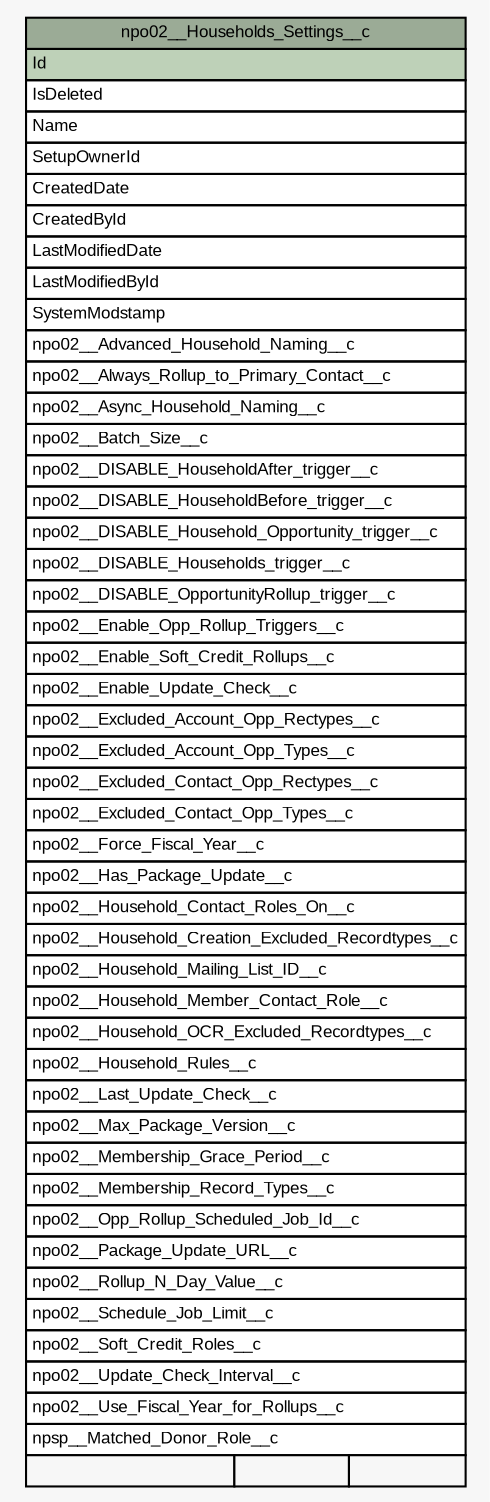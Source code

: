// dot 2.40.1 on Mac OS X 10.12.6
// SchemaSpy rev 590
digraph "npo02__Households_Settings__c" {
  graph [
    rankdir="RL"
    bgcolor="#f7f7f7"
    nodesep="0.18"
    ranksep="0.46"
    fontname="Arial"
    fontsize="8"
  ];
  node [
    fontname="Arial"
    fontsize="8"
    shape="plaintext"
  ];
  edge [
    arrowsize="0.8"
  ];
  "npo02__Households_Settings__c" [
    label=<
    <TABLE BORDER="0" CELLBORDER="1" CELLSPACING="0" BGCOLOR="#ffffff">
      <TR><TD COLSPAN="3" BGCOLOR="#9bab96" ALIGN="CENTER">npo02__Households_Settings__c</TD></TR>
      <TR><TD PORT="Id" COLSPAN="3" BGCOLOR="#bed1b8" ALIGN="LEFT">Id</TD></TR>
      <TR><TD PORT="IsDeleted" COLSPAN="3" ALIGN="LEFT">IsDeleted</TD></TR>
      <TR><TD PORT="Name" COLSPAN="3" ALIGN="LEFT">Name</TD></TR>
      <TR><TD PORT="SetupOwnerId" COLSPAN="3" ALIGN="LEFT">SetupOwnerId</TD></TR>
      <TR><TD PORT="CreatedDate" COLSPAN="3" ALIGN="LEFT">CreatedDate</TD></TR>
      <TR><TD PORT="CreatedById" COLSPAN="3" ALIGN="LEFT">CreatedById</TD></TR>
      <TR><TD PORT="LastModifiedDate" COLSPAN="3" ALIGN="LEFT">LastModifiedDate</TD></TR>
      <TR><TD PORT="LastModifiedById" COLSPAN="3" ALIGN="LEFT">LastModifiedById</TD></TR>
      <TR><TD PORT="SystemModstamp" COLSPAN="3" ALIGN="LEFT">SystemModstamp</TD></TR>
      <TR><TD PORT="npo02__Advanced_Household_Naming__c" COLSPAN="3" ALIGN="LEFT">npo02__Advanced_Household_Naming__c</TD></TR>
      <TR><TD PORT="npo02__Always_Rollup_to_Primary_Contact__c" COLSPAN="3" ALIGN="LEFT">npo02__Always_Rollup_to_Primary_Contact__c</TD></TR>
      <TR><TD PORT="npo02__Async_Household_Naming__c" COLSPAN="3" ALIGN="LEFT">npo02__Async_Household_Naming__c</TD></TR>
      <TR><TD PORT="npo02__Batch_Size__c" COLSPAN="3" ALIGN="LEFT">npo02__Batch_Size__c</TD></TR>
      <TR><TD PORT="npo02__DISABLE_HouseholdAfter_trigger__c" COLSPAN="3" ALIGN="LEFT">npo02__DISABLE_HouseholdAfter_trigger__c</TD></TR>
      <TR><TD PORT="npo02__DISABLE_HouseholdBefore_trigger__c" COLSPAN="3" ALIGN="LEFT">npo02__DISABLE_HouseholdBefore_trigger__c</TD></TR>
      <TR><TD PORT="npo02__DISABLE_Household_Opportunity_trigger__c" COLSPAN="3" ALIGN="LEFT">npo02__DISABLE_Household_Opportunity_trigger__c</TD></TR>
      <TR><TD PORT="npo02__DISABLE_Households_trigger__c" COLSPAN="3" ALIGN="LEFT">npo02__DISABLE_Households_trigger__c</TD></TR>
      <TR><TD PORT="npo02__DISABLE_OpportunityRollup_trigger__c" COLSPAN="3" ALIGN="LEFT">npo02__DISABLE_OpportunityRollup_trigger__c</TD></TR>
      <TR><TD PORT="npo02__Enable_Opp_Rollup_Triggers__c" COLSPAN="3" ALIGN="LEFT">npo02__Enable_Opp_Rollup_Triggers__c</TD></TR>
      <TR><TD PORT="npo02__Enable_Soft_Credit_Rollups__c" COLSPAN="3" ALIGN="LEFT">npo02__Enable_Soft_Credit_Rollups__c</TD></TR>
      <TR><TD PORT="npo02__Enable_Update_Check__c" COLSPAN="3" ALIGN="LEFT">npo02__Enable_Update_Check__c</TD></TR>
      <TR><TD PORT="npo02__Excluded_Account_Opp_Rectypes__c" COLSPAN="3" ALIGN="LEFT">npo02__Excluded_Account_Opp_Rectypes__c</TD></TR>
      <TR><TD PORT="npo02__Excluded_Account_Opp_Types__c" COLSPAN="3" ALIGN="LEFT">npo02__Excluded_Account_Opp_Types__c</TD></TR>
      <TR><TD PORT="npo02__Excluded_Contact_Opp_Rectypes__c" COLSPAN="3" ALIGN="LEFT">npo02__Excluded_Contact_Opp_Rectypes__c</TD></TR>
      <TR><TD PORT="npo02__Excluded_Contact_Opp_Types__c" COLSPAN="3" ALIGN="LEFT">npo02__Excluded_Contact_Opp_Types__c</TD></TR>
      <TR><TD PORT="npo02__Force_Fiscal_Year__c" COLSPAN="3" ALIGN="LEFT">npo02__Force_Fiscal_Year__c</TD></TR>
      <TR><TD PORT="npo02__Has_Package_Update__c" COLSPAN="3" ALIGN="LEFT">npo02__Has_Package_Update__c</TD></TR>
      <TR><TD PORT="npo02__Household_Contact_Roles_On__c" COLSPAN="3" ALIGN="LEFT">npo02__Household_Contact_Roles_On__c</TD></TR>
      <TR><TD PORT="npo02__Household_Creation_Excluded_Recordtypes__c" COLSPAN="3" ALIGN="LEFT">npo02__Household_Creation_Excluded_Recordtypes__c</TD></TR>
      <TR><TD PORT="npo02__Household_Mailing_List_ID__c" COLSPAN="3" ALIGN="LEFT">npo02__Household_Mailing_List_ID__c</TD></TR>
      <TR><TD PORT="npo02__Household_Member_Contact_Role__c" COLSPAN="3" ALIGN="LEFT">npo02__Household_Member_Contact_Role__c</TD></TR>
      <TR><TD PORT="npo02__Household_OCR_Excluded_Recordtypes__c" COLSPAN="3" ALIGN="LEFT">npo02__Household_OCR_Excluded_Recordtypes__c</TD></TR>
      <TR><TD PORT="npo02__Household_Rules__c" COLSPAN="3" ALIGN="LEFT">npo02__Household_Rules__c</TD></TR>
      <TR><TD PORT="npo02__Last_Update_Check__c" COLSPAN="3" ALIGN="LEFT">npo02__Last_Update_Check__c</TD></TR>
      <TR><TD PORT="npo02__Max_Package_Version__c" COLSPAN="3" ALIGN="LEFT">npo02__Max_Package_Version__c</TD></TR>
      <TR><TD PORT="npo02__Membership_Grace_Period__c" COLSPAN="3" ALIGN="LEFT">npo02__Membership_Grace_Period__c</TD></TR>
      <TR><TD PORT="npo02__Membership_Record_Types__c" COLSPAN="3" ALIGN="LEFT">npo02__Membership_Record_Types__c</TD></TR>
      <TR><TD PORT="npo02__Opp_Rollup_Scheduled_Job_Id__c" COLSPAN="3" ALIGN="LEFT">npo02__Opp_Rollup_Scheduled_Job_Id__c</TD></TR>
      <TR><TD PORT="npo02__Package_Update_URL__c" COLSPAN="3" ALIGN="LEFT">npo02__Package_Update_URL__c</TD></TR>
      <TR><TD PORT="npo02__Rollup_N_Day_Value__c" COLSPAN="3" ALIGN="LEFT">npo02__Rollup_N_Day_Value__c</TD></TR>
      <TR><TD PORT="npo02__Schedule_Job_Limit__c" COLSPAN="3" ALIGN="LEFT">npo02__Schedule_Job_Limit__c</TD></TR>
      <TR><TD PORT="npo02__Soft_Credit_Roles__c" COLSPAN="3" ALIGN="LEFT">npo02__Soft_Credit_Roles__c</TD></TR>
      <TR><TD PORT="npo02__Update_Check_Interval__c" COLSPAN="3" ALIGN="LEFT">npo02__Update_Check_Interval__c</TD></TR>
      <TR><TD PORT="npo02__Use_Fiscal_Year_for_Rollups__c" COLSPAN="3" ALIGN="LEFT">npo02__Use_Fiscal_Year_for_Rollups__c</TD></TR>
      <TR><TD PORT="npsp__Matched_Donor_Role__c" COLSPAN="3" ALIGN="LEFT">npsp__Matched_Donor_Role__c</TD></TR>
      <TR><TD ALIGN="LEFT" BGCOLOR="#f7f7f7">  </TD><TD ALIGN="RIGHT" BGCOLOR="#f7f7f7">  </TD><TD ALIGN="RIGHT" BGCOLOR="#f7f7f7">  </TD></TR>
    </TABLE>>
    URL="tables/npo02__Households_Settings__c.html"
    tooltip="npo02__Households_Settings__c"
  ];
}

